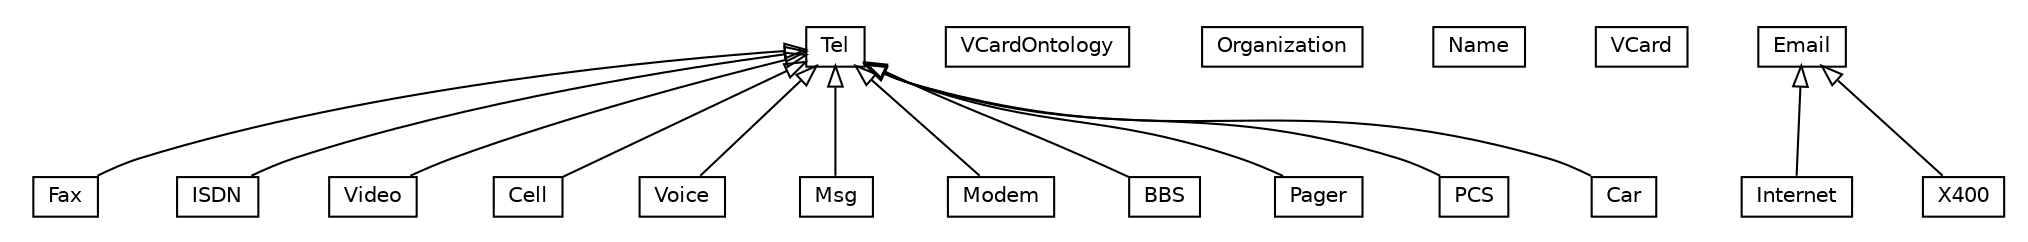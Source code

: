 #!/usr/local/bin/dot
#
# Class diagram 
# Generated by UMLGraph version R5_6-24-gf6e263 (http://www.umlgraph.org/)
#

digraph G {
	edge [fontname="Helvetica",fontsize=10,labelfontname="Helvetica",labelfontsize=10];
	node [fontname="Helvetica",fontsize=10,shape=plaintext];
	nodesep=0.25;
	ranksep=0.5;
	// org.universAAL.ontology.vcard.Fax
	c257336 [label=<<table title="org.universAAL.ontology.vcard.Fax" border="0" cellborder="1" cellspacing="0" cellpadding="2" port="p" href="./Fax.html">
		<tr><td><table border="0" cellspacing="0" cellpadding="1">
<tr><td align="center" balign="center"> Fax </td></tr>
		</table></td></tr>
		</table>>, URL="./Fax.html", fontname="Helvetica", fontcolor="black", fontsize=10.0];
	// org.universAAL.ontology.vcard.ISDN
	c257337 [label=<<table title="org.universAAL.ontology.vcard.ISDN" border="0" cellborder="1" cellspacing="0" cellpadding="2" port="p" href="./ISDN.html">
		<tr><td><table border="0" cellspacing="0" cellpadding="1">
<tr><td align="center" balign="center"> ISDN </td></tr>
		</table></td></tr>
		</table>>, URL="./ISDN.html", fontname="Helvetica", fontcolor="black", fontsize=10.0];
	// org.universAAL.ontology.vcard.Video
	c257338 [label=<<table title="org.universAAL.ontology.vcard.Video" border="0" cellborder="1" cellspacing="0" cellpadding="2" port="p" href="./Video.html">
		<tr><td><table border="0" cellspacing="0" cellpadding="1">
<tr><td align="center" balign="center"> Video </td></tr>
		</table></td></tr>
		</table>>, URL="./Video.html", fontname="Helvetica", fontcolor="black", fontsize=10.0];
	// org.universAAL.ontology.vcard.Cell
	c257339 [label=<<table title="org.universAAL.ontology.vcard.Cell" border="0" cellborder="1" cellspacing="0" cellpadding="2" port="p" href="./Cell.html">
		<tr><td><table border="0" cellspacing="0" cellpadding="1">
<tr><td align="center" balign="center"> Cell </td></tr>
		</table></td></tr>
		</table>>, URL="./Cell.html", fontname="Helvetica", fontcolor="black", fontsize=10.0];
	// org.universAAL.ontology.vcard.Voice
	c257340 [label=<<table title="org.universAAL.ontology.vcard.Voice" border="0" cellborder="1" cellspacing="0" cellpadding="2" port="p" href="./Voice.html">
		<tr><td><table border="0" cellspacing="0" cellpadding="1">
<tr><td align="center" balign="center"> Voice </td></tr>
		</table></td></tr>
		</table>>, URL="./Voice.html", fontname="Helvetica", fontcolor="black", fontsize=10.0];
	// org.universAAL.ontology.vcard.Msg
	c257341 [label=<<table title="org.universAAL.ontology.vcard.Msg" border="0" cellborder="1" cellspacing="0" cellpadding="2" port="p" href="./Msg.html">
		<tr><td><table border="0" cellspacing="0" cellpadding="1">
<tr><td align="center" balign="center"> Msg </td></tr>
		</table></td></tr>
		</table>>, URL="./Msg.html", fontname="Helvetica", fontcolor="black", fontsize=10.0];
	// org.universAAL.ontology.vcard.Modem
	c257342 [label=<<table title="org.universAAL.ontology.vcard.Modem" border="0" cellborder="1" cellspacing="0" cellpadding="2" port="p" href="./Modem.html">
		<tr><td><table border="0" cellspacing="0" cellpadding="1">
<tr><td align="center" balign="center"> Modem </td></tr>
		</table></td></tr>
		</table>>, URL="./Modem.html", fontname="Helvetica", fontcolor="black", fontsize=10.0];
	// org.universAAL.ontology.vcard.Tel
	c257343 [label=<<table title="org.universAAL.ontology.vcard.Tel" border="0" cellborder="1" cellspacing="0" cellpadding="2" port="p" href="./Tel.html">
		<tr><td><table border="0" cellspacing="0" cellpadding="1">
<tr><td align="center" balign="center"> Tel </td></tr>
		</table></td></tr>
		</table>>, URL="./Tel.html", fontname="Helvetica", fontcolor="black", fontsize=10.0];
	// org.universAAL.ontology.vcard.VCardOntology
	c257344 [label=<<table title="org.universAAL.ontology.vcard.VCardOntology" border="0" cellborder="1" cellspacing="0" cellpadding="2" port="p" href="./VCardOntology.html">
		<tr><td><table border="0" cellspacing="0" cellpadding="1">
<tr><td align="center" balign="center"> VCardOntology </td></tr>
		</table></td></tr>
		</table>>, URL="./VCardOntology.html", fontname="Helvetica", fontcolor="black", fontsize=10.0];
	// org.universAAL.ontology.vcard.BBS
	c257345 [label=<<table title="org.universAAL.ontology.vcard.BBS" border="0" cellborder="1" cellspacing="0" cellpadding="2" port="p" href="./BBS.html">
		<tr><td><table border="0" cellspacing="0" cellpadding="1">
<tr><td align="center" balign="center"> BBS </td></tr>
		</table></td></tr>
		</table>>, URL="./BBS.html", fontname="Helvetica", fontcolor="black", fontsize=10.0];
	// org.universAAL.ontology.vcard.Organization
	c257346 [label=<<table title="org.universAAL.ontology.vcard.Organization" border="0" cellborder="1" cellspacing="0" cellpadding="2" port="p" href="./Organization.html">
		<tr><td><table border="0" cellspacing="0" cellpadding="1">
<tr><td align="center" balign="center"> Organization </td></tr>
		</table></td></tr>
		</table>>, URL="./Organization.html", fontname="Helvetica", fontcolor="black", fontsize=10.0];
	// org.universAAL.ontology.vcard.Name
	c257347 [label=<<table title="org.universAAL.ontology.vcard.Name" border="0" cellborder="1" cellspacing="0" cellpadding="2" port="p" href="./Name.html">
		<tr><td><table border="0" cellspacing="0" cellpadding="1">
<tr><td align="center" balign="center"> Name </td></tr>
		</table></td></tr>
		</table>>, URL="./Name.html", fontname="Helvetica", fontcolor="black", fontsize=10.0];
	// org.universAAL.ontology.vcard.VCard
	c257348 [label=<<table title="org.universAAL.ontology.vcard.VCard" border="0" cellborder="1" cellspacing="0" cellpadding="2" port="p" href="./VCard.html">
		<tr><td><table border="0" cellspacing="0" cellpadding="1">
<tr><td align="center" balign="center"> VCard </td></tr>
		</table></td></tr>
		</table>>, URL="./VCard.html", fontname="Helvetica", fontcolor="black", fontsize=10.0];
	// org.universAAL.ontology.vcard.Email
	c257349 [label=<<table title="org.universAAL.ontology.vcard.Email" border="0" cellborder="1" cellspacing="0" cellpadding="2" port="p" href="./Email.html">
		<tr><td><table border="0" cellspacing="0" cellpadding="1">
<tr><td align="center" balign="center"> Email </td></tr>
		</table></td></tr>
		</table>>, URL="./Email.html", fontname="Helvetica", fontcolor="black", fontsize=10.0];
	// org.universAAL.ontology.vcard.Internet
	c257350 [label=<<table title="org.universAAL.ontology.vcard.Internet" border="0" cellborder="1" cellspacing="0" cellpadding="2" port="p" href="./Internet.html">
		<tr><td><table border="0" cellspacing="0" cellpadding="1">
<tr><td align="center" balign="center"> Internet </td></tr>
		</table></td></tr>
		</table>>, URL="./Internet.html", fontname="Helvetica", fontcolor="black", fontsize=10.0];
	// org.universAAL.ontology.vcard.Pager
	c257351 [label=<<table title="org.universAAL.ontology.vcard.Pager" border="0" cellborder="1" cellspacing="0" cellpadding="2" port="p" href="./Pager.html">
		<tr><td><table border="0" cellspacing="0" cellpadding="1">
<tr><td align="center" balign="center"> Pager </td></tr>
		</table></td></tr>
		</table>>, URL="./Pager.html", fontname="Helvetica", fontcolor="black", fontsize=10.0];
	// org.universAAL.ontology.vcard.PCS
	c257352 [label=<<table title="org.universAAL.ontology.vcard.PCS" border="0" cellborder="1" cellspacing="0" cellpadding="2" port="p" href="./PCS.html">
		<tr><td><table border="0" cellspacing="0" cellpadding="1">
<tr><td align="center" balign="center"> PCS </td></tr>
		</table></td></tr>
		</table>>, URL="./PCS.html", fontname="Helvetica", fontcolor="black", fontsize=10.0];
	// org.universAAL.ontology.vcard.X400
	c257353 [label=<<table title="org.universAAL.ontology.vcard.X400" border="0" cellborder="1" cellspacing="0" cellpadding="2" port="p" href="./X400.html">
		<tr><td><table border="0" cellspacing="0" cellpadding="1">
<tr><td align="center" balign="center"> X400 </td></tr>
		</table></td></tr>
		</table>>, URL="./X400.html", fontname="Helvetica", fontcolor="black", fontsize=10.0];
	// org.universAAL.ontology.vcard.Car
	c257354 [label=<<table title="org.universAAL.ontology.vcard.Car" border="0" cellborder="1" cellspacing="0" cellpadding="2" port="p" href="./Car.html">
		<tr><td><table border="0" cellspacing="0" cellpadding="1">
<tr><td align="center" balign="center"> Car </td></tr>
		</table></td></tr>
		</table>>, URL="./Car.html", fontname="Helvetica", fontcolor="black", fontsize=10.0];
	//org.universAAL.ontology.vcard.Fax extends org.universAAL.ontology.vcard.Tel
	c257343:p -> c257336:p [dir=back,arrowtail=empty];
	//org.universAAL.ontology.vcard.ISDN extends org.universAAL.ontology.vcard.Tel
	c257343:p -> c257337:p [dir=back,arrowtail=empty];
	//org.universAAL.ontology.vcard.Video extends org.universAAL.ontology.vcard.Tel
	c257343:p -> c257338:p [dir=back,arrowtail=empty];
	//org.universAAL.ontology.vcard.Cell extends org.universAAL.ontology.vcard.Tel
	c257343:p -> c257339:p [dir=back,arrowtail=empty];
	//org.universAAL.ontology.vcard.Voice extends org.universAAL.ontology.vcard.Tel
	c257343:p -> c257340:p [dir=back,arrowtail=empty];
	//org.universAAL.ontology.vcard.Msg extends org.universAAL.ontology.vcard.Tel
	c257343:p -> c257341:p [dir=back,arrowtail=empty];
	//org.universAAL.ontology.vcard.Modem extends org.universAAL.ontology.vcard.Tel
	c257343:p -> c257342:p [dir=back,arrowtail=empty];
	//org.universAAL.ontology.vcard.BBS extends org.universAAL.ontology.vcard.Tel
	c257343:p -> c257345:p [dir=back,arrowtail=empty];
	//org.universAAL.ontology.vcard.Internet extends org.universAAL.ontology.vcard.Email
	c257349:p -> c257350:p [dir=back,arrowtail=empty];
	//org.universAAL.ontology.vcard.Pager extends org.universAAL.ontology.vcard.Tel
	c257343:p -> c257351:p [dir=back,arrowtail=empty];
	//org.universAAL.ontology.vcard.PCS extends org.universAAL.ontology.vcard.Tel
	c257343:p -> c257352:p [dir=back,arrowtail=empty];
	//org.universAAL.ontology.vcard.X400 extends org.universAAL.ontology.vcard.Email
	c257349:p -> c257353:p [dir=back,arrowtail=empty];
	//org.universAAL.ontology.vcard.Car extends org.universAAL.ontology.vcard.Tel
	c257343:p -> c257354:p [dir=back,arrowtail=empty];
}

